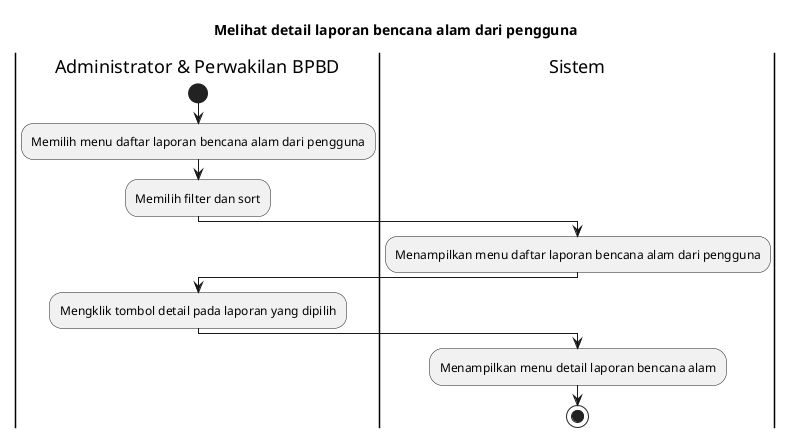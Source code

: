 @startuml Melihat detail laporan bencana alam dari pengguna
title Melihat detail laporan bencana alam dari pengguna

|Administrator & Perwakilan BPBD|
start
:Memilih menu daftar laporan bencana alam dari pengguna;
:Memilih filter dan sort;

|Sistem|
:Menampilkan menu daftar laporan bencana alam dari pengguna;

|Administrator & Perwakilan BPBD|
:Mengklik tombol detail pada laporan yang dipilih;

|Sistem|
:Menampilkan menu detail laporan bencana alam;

stop

@enduml